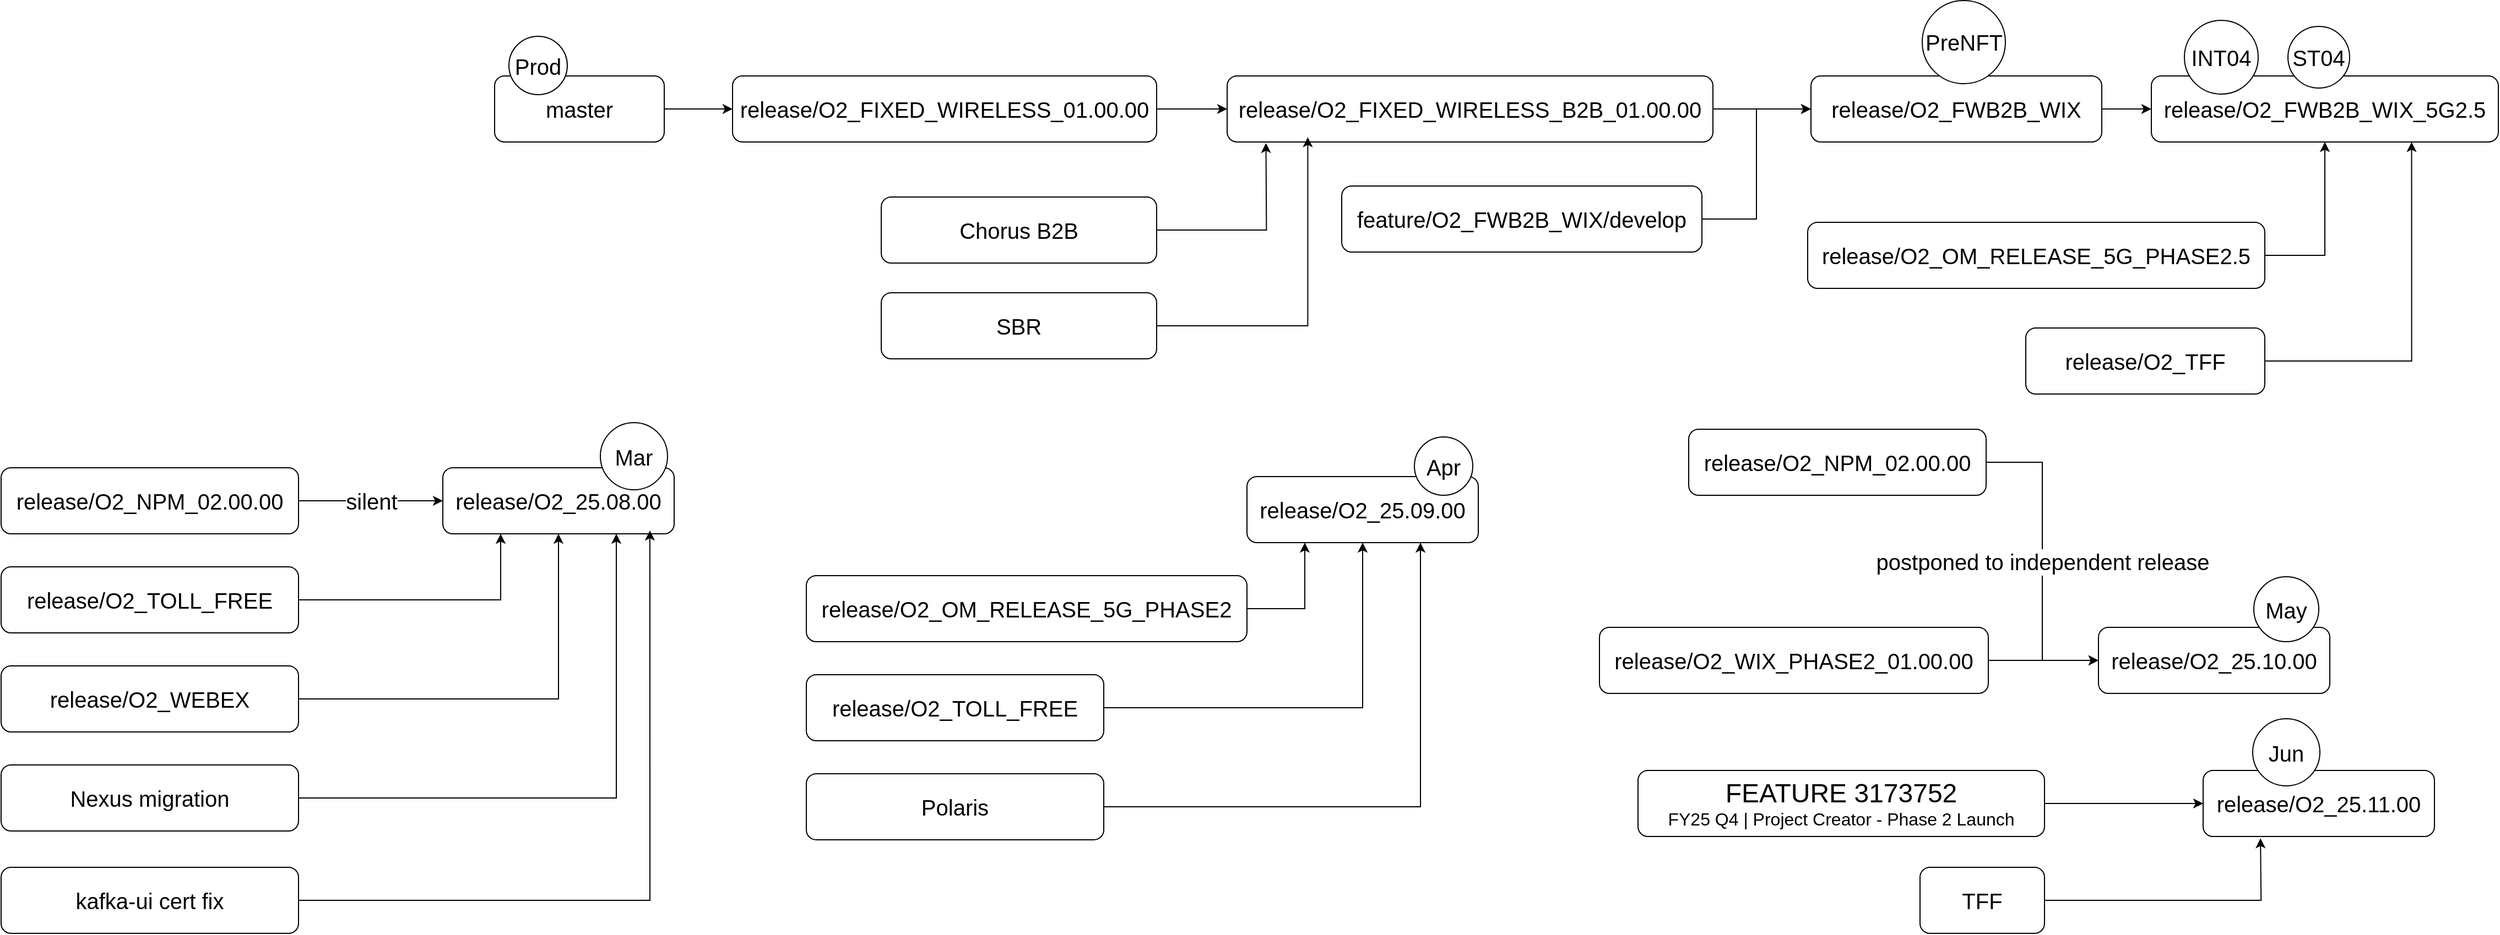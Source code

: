 <mxfile version="26.2.14" pages="2">
  <diagram name="branching" id="lr-hnGKPuzz-Lm_wOjiD">
    <mxGraphModel dx="3225" dy="819" grid="0" gridSize="10" guides="1" tooltips="1" connect="1" arrows="1" fold="1" page="1" pageScale="1" pageWidth="827" pageHeight="1169" math="0" shadow="0">
      <root>
        <mxCell id="0" />
        <mxCell id="1" parent="0" />
        <mxCell id="PhlH9CoVb2udz1mGkR6u-64" style="edgeStyle=orthogonalEdgeStyle;rounded=0;orthogonalLoop=1;jettySize=auto;html=1;exitX=1;exitY=0.5;exitDx=0;exitDy=0;entryX=0;entryY=0.5;entryDx=0;entryDy=0;" parent="1" source="PhlH9CoVb2udz1mGkR6u-1" target="PhlH9CoVb2udz1mGkR6u-3" edge="1">
          <mxGeometry relative="1" as="geometry" />
        </mxCell>
        <mxCell id="PhlH9CoVb2udz1mGkR6u-1" value="release/O2_FIXED_WIRELESS_B2B_01.00.00" style="rounded=1;whiteSpace=wrap;html=1;fontSize=20;" parent="1" vertex="1">
          <mxGeometry x="146" y="270" width="441" height="60" as="geometry" />
        </mxCell>
        <mxCell id="PhlH9CoVb2udz1mGkR6u-10" style="edgeStyle=orthogonalEdgeStyle;rounded=0;orthogonalLoop=1;jettySize=auto;html=1;fontSize=20;exitX=1;exitY=0.5;exitDx=0;exitDy=0;entryX=0;entryY=0.5;entryDx=0;entryDy=0;" parent="1" source="PhlH9CoVb2udz1mGkR6u-2" target="PhlH9CoVb2udz1mGkR6u-1" edge="1">
          <mxGeometry relative="1" as="geometry">
            <mxPoint x="-77" y="337" as="sourcePoint" />
            <mxPoint x="-35" y="337" as="targetPoint" />
          </mxGeometry>
        </mxCell>
        <mxCell id="PhlH9CoVb2udz1mGkR6u-2" value="release/O2_FIXED_WIRELESS_01.00.00" style="rounded=1;whiteSpace=wrap;html=1;fontSize=20;" parent="1" vertex="1">
          <mxGeometry x="-303" y="270" width="385" height="60" as="geometry" />
        </mxCell>
        <mxCell id="PhlH9CoVb2udz1mGkR6u-12" style="edgeStyle=orthogonalEdgeStyle;rounded=0;orthogonalLoop=1;jettySize=auto;html=1;exitX=1;exitY=0.5;exitDx=0;exitDy=0;entryX=0;entryY=0.5;entryDx=0;entryDy=0;fontSize=20;" parent="1" source="PhlH9CoVb2udz1mGkR6u-3" target="PhlH9CoVb2udz1mGkR6u-5" edge="1">
          <mxGeometry relative="1" as="geometry" />
        </mxCell>
        <mxCell id="PhlH9CoVb2udz1mGkR6u-3" value="release/O2_FWB2B_WIX" style="rounded=1;whiteSpace=wrap;html=1;fontSize=20;" parent="1" vertex="1">
          <mxGeometry x="676" y="270" width="264" height="60" as="geometry" />
        </mxCell>
        <mxCell id="PhlH9CoVb2udz1mGkR6u-5" value="release/O2_FWB2B_WIX_5G2.5" style="rounded=1;whiteSpace=wrap;html=1;fontSize=20;" parent="1" vertex="1">
          <mxGeometry x="985" y="270" width="315" height="60" as="geometry" />
        </mxCell>
        <mxCell id="PhlH9CoVb2udz1mGkR6u-17" style="edgeStyle=orthogonalEdgeStyle;rounded=0;orthogonalLoop=1;jettySize=auto;html=1;exitX=1;exitY=0.5;exitDx=0;exitDy=0;fontSize=20;" parent="1" source="PhlH9CoVb2udz1mGkR6u-15" target="PhlH9CoVb2udz1mGkR6u-2" edge="1">
          <mxGeometry relative="1" as="geometry" />
        </mxCell>
        <mxCell id="PhlH9CoVb2udz1mGkR6u-15" value="master" style="rounded=1;whiteSpace=wrap;html=1;fontSize=20;" parent="1" vertex="1">
          <mxGeometry x="-519" y="270" width="154" height="60" as="geometry" />
        </mxCell>
        <mxCell id="PhlH9CoVb2udz1mGkR6u-22" style="edgeStyle=orthogonalEdgeStyle;rounded=0;orthogonalLoop=1;jettySize=auto;html=1;exitX=1;exitY=0.5;exitDx=0;exitDy=0;fontSize=20;" parent="1" source="PhlH9CoVb2udz1mGkR6u-20" target="PhlH9CoVb2udz1mGkR6u-21" edge="1">
          <mxGeometry relative="1" as="geometry" />
        </mxCell>
        <mxCell id="PhlH9CoVb2udz1mGkR6u-20" value="release/O2_WIX_PHASE2_01.00.00" style="rounded=1;whiteSpace=wrap;html=1;fontSize=20;" parent="1" vertex="1">
          <mxGeometry x="484" y="771" width="353" height="60" as="geometry" />
        </mxCell>
        <mxCell id="PhlH9CoVb2udz1mGkR6u-21" value="release/O2_25.10.00" style="rounded=1;whiteSpace=wrap;html=1;fontSize=20;" parent="1" vertex="1">
          <mxGeometry x="937" y="771" width="210" height="60" as="geometry" />
        </mxCell>
        <mxCell id="PhlH9CoVb2udz1mGkR6u-24" style="edgeStyle=orthogonalEdgeStyle;rounded=0;orthogonalLoop=1;jettySize=auto;html=1;exitX=1;exitY=0.5;exitDx=0;exitDy=0;entryX=0;entryY=0.5;entryDx=0;entryDy=0;fontSize=20;" parent="1" source="PhlH9CoVb2udz1mGkR6u-23" target="PhlH9CoVb2udz1mGkR6u-3" edge="1">
          <mxGeometry relative="1" as="geometry" />
        </mxCell>
        <mxCell id="PhlH9CoVb2udz1mGkR6u-23" value="feature/O2_FWB2B_WIX/develop" style="rounded=1;whiteSpace=wrap;html=1;fontSize=20;" parent="1" vertex="1">
          <mxGeometry x="250" y="370" width="327" height="60" as="geometry" />
        </mxCell>
        <mxCell id="PhlH9CoVb2udz1mGkR6u-25" value="release/O2_25.08.00" style="rounded=1;whiteSpace=wrap;html=1;fontSize=20;labelBackgroundColor=default;" parent="1" vertex="1">
          <mxGeometry x="-566" y="626" width="210" height="60" as="geometry" />
        </mxCell>
        <mxCell id="PhlH9CoVb2udz1mGkR6u-30" value="silent" style="edgeStyle=orthogonalEdgeStyle;rounded=0;orthogonalLoop=1;jettySize=auto;html=1;exitX=1;exitY=0.5;exitDx=0;exitDy=0;entryX=0;entryY=0.5;entryDx=0;entryDy=0;fontSize=20;" parent="1" source="PhlH9CoVb2udz1mGkR6u-26" target="PhlH9CoVb2udz1mGkR6u-25" edge="1">
          <mxGeometry relative="1" as="geometry" />
        </mxCell>
        <mxCell id="PhlH9CoVb2udz1mGkR6u-26" value="release/O2_NPM_02.00.00" style="rounded=1;whiteSpace=wrap;html=1;fontSize=20;" parent="1" vertex="1">
          <mxGeometry x="-967" y="626" width="270" height="60" as="geometry" />
        </mxCell>
        <mxCell id="PhlH9CoVb2udz1mGkR6u-31" style="edgeStyle=orthogonalEdgeStyle;rounded=0;orthogonalLoop=1;jettySize=auto;html=1;exitX=1;exitY=0.5;exitDx=0;exitDy=0;entryX=0.25;entryY=1;entryDx=0;entryDy=0;fontSize=20;" parent="1" source="PhlH9CoVb2udz1mGkR6u-27" target="PhlH9CoVb2udz1mGkR6u-25" edge="1">
          <mxGeometry relative="1" as="geometry" />
        </mxCell>
        <mxCell id="PhlH9CoVb2udz1mGkR6u-27" value="release/O2_TOLL_FREE" style="rounded=1;whiteSpace=wrap;html=1;fontSize=20;" parent="1" vertex="1">
          <mxGeometry x="-967" y="716" width="270" height="60" as="geometry" />
        </mxCell>
        <mxCell id="PhlH9CoVb2udz1mGkR6u-32" style="edgeStyle=orthogonalEdgeStyle;rounded=0;orthogonalLoop=1;jettySize=auto;html=1;exitX=1;exitY=0.5;exitDx=0;exitDy=0;entryX=0.5;entryY=1;entryDx=0;entryDy=0;fontSize=20;" parent="1" source="PhlH9CoVb2udz1mGkR6u-28" target="PhlH9CoVb2udz1mGkR6u-25" edge="1">
          <mxGeometry relative="1" as="geometry" />
        </mxCell>
        <mxCell id="PhlH9CoVb2udz1mGkR6u-28" value="release/O2_WEBEX" style="rounded=1;whiteSpace=wrap;html=1;fontSize=20;" parent="1" vertex="1">
          <mxGeometry x="-967" y="806" width="270" height="60" as="geometry" />
        </mxCell>
        <mxCell id="PhlH9CoVb2udz1mGkR6u-33" style="edgeStyle=orthogonalEdgeStyle;rounded=0;orthogonalLoop=1;jettySize=auto;html=1;exitX=1;exitY=0.5;exitDx=0;exitDy=0;entryX=0.75;entryY=1;entryDx=0;entryDy=0;fontSize=20;" parent="1" source="PhlH9CoVb2udz1mGkR6u-29" target="PhlH9CoVb2udz1mGkR6u-25" edge="1">
          <mxGeometry relative="1" as="geometry" />
        </mxCell>
        <mxCell id="PhlH9CoVb2udz1mGkR6u-34" value="release/O2_25.09.00" style="rounded=1;whiteSpace=wrap;html=1;fontSize=20;" parent="1" vertex="1">
          <mxGeometry x="164" y="634" width="210" height="60" as="geometry" />
        </mxCell>
        <mxCell id="PhlH9CoVb2udz1mGkR6u-29" value="Nexus migration" style="rounded=1;whiteSpace=wrap;html=1;fontSize=20;" parent="1" vertex="1">
          <mxGeometry x="-967" y="896" width="270" height="60" as="geometry" />
        </mxCell>
        <mxCell id="PhlH9CoVb2udz1mGkR6u-35" value="postponed to independent release" style="edgeStyle=orthogonalEdgeStyle;rounded=0;orthogonalLoop=1;jettySize=auto;html=1;exitX=1;exitY=0.5;exitDx=0;exitDy=0;entryX=0;entryY=0.5;entryDx=0;entryDy=0;fontSize=20;" parent="1" source="PhlH9CoVb2udz1mGkR6u-36" target="PhlH9CoVb2udz1mGkR6u-21" edge="1">
          <mxGeometry relative="1" as="geometry">
            <mxPoint x="655" y="677" as="targetPoint" />
          </mxGeometry>
        </mxCell>
        <mxCell id="PhlH9CoVb2udz1mGkR6u-36" value="release/O2_NPM_02.00.00" style="rounded=1;whiteSpace=wrap;html=1;fontSize=20;" parent="1" vertex="1">
          <mxGeometry x="565" y="591" width="270" height="60" as="geometry" />
        </mxCell>
        <mxCell id="PhlH9CoVb2udz1mGkR6u-37" style="edgeStyle=orthogonalEdgeStyle;rounded=0;orthogonalLoop=1;jettySize=auto;html=1;exitX=1;exitY=0.5;exitDx=0;exitDy=0;entryX=0.25;entryY=1;entryDx=0;entryDy=0;fontSize=20;" parent="1" source="PhlH9CoVb2udz1mGkR6u-38" target="PhlH9CoVb2udz1mGkR6u-34" edge="1">
          <mxGeometry relative="1" as="geometry" />
        </mxCell>
        <mxCell id="PhlH9CoVb2udz1mGkR6u-38" value="release/O2_OM_RELEASE_5G_PHASE2" style="rounded=1;whiteSpace=wrap;html=1;fontSize=20;" parent="1" vertex="1">
          <mxGeometry x="-236" y="724" width="400" height="60" as="geometry" />
        </mxCell>
        <mxCell id="PhlH9CoVb2udz1mGkR6u-39" style="edgeStyle=orthogonalEdgeStyle;rounded=0;orthogonalLoop=1;jettySize=auto;html=1;exitX=1;exitY=0.5;exitDx=0;exitDy=0;entryX=0.5;entryY=1;entryDx=0;entryDy=0;fontSize=20;" parent="1" source="PhlH9CoVb2udz1mGkR6u-40" target="PhlH9CoVb2udz1mGkR6u-34" edge="1">
          <mxGeometry relative="1" as="geometry" />
        </mxCell>
        <mxCell id="PhlH9CoVb2udz1mGkR6u-40" value="release/O2_TOLL_FREE" style="rounded=1;whiteSpace=wrap;html=1;fontSize=20;" parent="1" vertex="1">
          <mxGeometry x="-236" y="814" width="270" height="60" as="geometry" />
        </mxCell>
        <mxCell id="PhlH9CoVb2udz1mGkR6u-41" style="edgeStyle=orthogonalEdgeStyle;rounded=0;orthogonalLoop=1;jettySize=auto;html=1;exitX=1;exitY=0.5;exitDx=0;exitDy=0;entryX=0.75;entryY=1;entryDx=0;entryDy=0;fontSize=20;" parent="1" source="PhlH9CoVb2udz1mGkR6u-42" target="PhlH9CoVb2udz1mGkR6u-34" edge="1">
          <mxGeometry relative="1" as="geometry" />
        </mxCell>
        <mxCell id="PhlH9CoVb2udz1mGkR6u-42" value="Polaris" style="rounded=1;whiteSpace=wrap;html=1;fontSize=20;" parent="1" vertex="1">
          <mxGeometry x="-236" y="904" width="270" height="60" as="geometry" />
        </mxCell>
        <mxCell id="PhlH9CoVb2udz1mGkR6u-44" style="edgeStyle=orthogonalEdgeStyle;rounded=0;orthogonalLoop=1;jettySize=auto;html=1;exitX=1;exitY=0.5;exitDx=0;exitDy=0;entryX=0.5;entryY=1;entryDx=0;entryDy=0;fontSize=20;" parent="1" source="PhlH9CoVb2udz1mGkR6u-43" target="PhlH9CoVb2udz1mGkR6u-5" edge="1">
          <mxGeometry relative="1" as="geometry" />
        </mxCell>
        <mxCell id="PhlH9CoVb2udz1mGkR6u-43" value="release/O2_OM_RELEASE_5G_PHASE2.5" style="rounded=1;whiteSpace=wrap;html=1;fontSize=20;" parent="1" vertex="1">
          <mxGeometry x="673" y="403" width="415" height="60" as="geometry" />
        </mxCell>
        <mxCell id="PhlH9CoVb2udz1mGkR6u-63" style="edgeStyle=orthogonalEdgeStyle;rounded=0;orthogonalLoop=1;jettySize=auto;html=1;exitX=1;exitY=0.5;exitDx=0;exitDy=0;" parent="1" source="PhlH9CoVb2udz1mGkR6u-45" edge="1">
          <mxGeometry relative="1" as="geometry">
            <mxPoint x="181.211" y="330.947" as="targetPoint" />
          </mxGeometry>
        </mxCell>
        <mxCell id="PhlH9CoVb2udz1mGkR6u-45" value="Chorus B2B" style="rounded=1;whiteSpace=wrap;html=1;fontSize=20;" parent="1" vertex="1">
          <mxGeometry x="-168" y="380" width="250" height="60" as="geometry" />
        </mxCell>
        <mxCell id="PhlH9CoVb2udz1mGkR6u-51" style="edgeStyle=orthogonalEdgeStyle;rounded=0;orthogonalLoop=1;jettySize=auto;html=1;exitX=1;exitY=0.5;exitDx=0;exitDy=0;entryX=0.166;entryY=0.928;entryDx=0;entryDy=0;entryPerimeter=0;fontSize=20;" parent="1" source="PhlH9CoVb2udz1mGkR6u-50" target="PhlH9CoVb2udz1mGkR6u-1" edge="1">
          <mxGeometry relative="1" as="geometry">
            <mxPoint x="15.274" y="365.98" as="targetPoint" />
          </mxGeometry>
        </mxCell>
        <mxCell id="PhlH9CoVb2udz1mGkR6u-50" value="SBR" style="rounded=1;whiteSpace=wrap;html=1;fontSize=20;" parent="1" vertex="1">
          <mxGeometry x="-168" y="467" width="250" height="60" as="geometry" />
        </mxCell>
        <mxCell id="PhlH9CoVb2udz1mGkR6u-52" value="Mar" style="ellipse;whiteSpace=wrap;html=1;aspect=fixed;fontSize=20;" parent="1" vertex="1">
          <mxGeometry x="-423" y="585" width="61" height="61" as="geometry" />
        </mxCell>
        <mxCell id="PhlH9CoVb2udz1mGkR6u-53" value="Apr" style="ellipse;whiteSpace=wrap;html=1;aspect=fixed;fontSize=20;" parent="1" vertex="1">
          <mxGeometry x="316" y="598" width="53" height="53" as="geometry" />
        </mxCell>
        <mxCell id="PhlH9CoVb2udz1mGkR6u-54" value="May" style="ellipse;whiteSpace=wrap;html=1;aspect=fixed;fontSize=20;" parent="1" vertex="1">
          <mxGeometry x="1078" y="725" width="59" height="59" as="geometry" />
        </mxCell>
        <mxCell id="PhlH9CoVb2udz1mGkR6u-55" value="release/O2_25.11.00" style="rounded=1;whiteSpace=wrap;html=1;fontSize=20;" parent="1" vertex="1">
          <mxGeometry x="1032" y="901" width="210" height="60" as="geometry" />
        </mxCell>
        <mxCell id="PhlH9CoVb2udz1mGkR6u-56" value="Jun" style="ellipse;whiteSpace=wrap;html=1;aspect=fixed;fontSize=20;" parent="1" vertex="1">
          <mxGeometry x="1077" y="854" width="61" height="61" as="geometry" />
        </mxCell>
        <mxCell id="PhlH9CoVb2udz1mGkR6u-57" value="PreNFT" style="ellipse;whiteSpace=wrap;html=1;aspect=fixed;fontSize=20;" parent="1" vertex="1">
          <mxGeometry x="777" y="201.5" width="75.5" height="75.5" as="geometry" />
        </mxCell>
        <mxCell id="PhlH9CoVb2udz1mGkR6u-58" value="INT04" style="ellipse;whiteSpace=wrap;html=1;aspect=fixed;fontSize=20;" parent="1" vertex="1">
          <mxGeometry x="1015" y="219.5" width="67" height="67" as="geometry" />
        </mxCell>
        <mxCell id="PhlH9CoVb2udz1mGkR6u-59" value="Prod" style="ellipse;whiteSpace=wrap;html=1;aspect=fixed;fontSize=20;" parent="1" vertex="1">
          <mxGeometry x="-506" y="234" width="53" height="53" as="geometry" />
        </mxCell>
        <mxCell id="PhlH9CoVb2udz1mGkR6u-60" value="ST04" style="ellipse;whiteSpace=wrap;html=1;aspect=fixed;fontSize=20;" parent="1" vertex="1">
          <mxGeometry x="1109" y="225" width="56" height="56" as="geometry" />
        </mxCell>
        <mxCell id="PhlH9CoVb2udz1mGkR6u-61" value="kafka-ui cert fix" style="rounded=1;whiteSpace=wrap;html=1;fontSize=20;" parent="1" vertex="1">
          <mxGeometry x="-967" y="989" width="270" height="60" as="geometry" />
        </mxCell>
        <mxCell id="PhlH9CoVb2udz1mGkR6u-62" style="edgeStyle=orthogonalEdgeStyle;rounded=0;orthogonalLoop=1;jettySize=auto;html=1;exitX=1;exitY=0.5;exitDx=0;exitDy=0;entryX=0.895;entryY=0.95;entryDx=0;entryDy=0;entryPerimeter=0;fontSize=20;" parent="1" source="PhlH9CoVb2udz1mGkR6u-61" target="PhlH9CoVb2udz1mGkR6u-25" edge="1">
          <mxGeometry relative="1" as="geometry" />
        </mxCell>
        <mxCell id="phc8ArdFrZL1-UtjKnC6-8" style="edgeStyle=orthogonalEdgeStyle;rounded=0;orthogonalLoop=1;jettySize=auto;html=1;exitX=1;exitY=0.5;exitDx=0;exitDy=0;" parent="1" source="phc8ArdFrZL1-UtjKnC6-6" edge="1">
          <mxGeometry relative="1" as="geometry">
            <mxPoint x="1084.059" y="962.647" as="targetPoint" />
          </mxGeometry>
        </mxCell>
        <mxCell id="phc8ArdFrZL1-UtjKnC6-6" value="TFF" style="rounded=1;whiteSpace=wrap;html=1;fontSize=20;" parent="1" vertex="1">
          <mxGeometry x="775" y="989" width="113" height="60" as="geometry" />
        </mxCell>
        <mxCell id="kNnvcmFSRjBQkrbLPZgP-3" style="edgeStyle=orthogonalEdgeStyle;rounded=0;orthogonalLoop=1;jettySize=auto;html=1;exitX=1;exitY=0.5;exitDx=0;exitDy=0;entryX=0;entryY=0.5;entryDx=0;entryDy=0;" edge="1" parent="1" source="kNnvcmFSRjBQkrbLPZgP-2" target="PhlH9CoVb2udz1mGkR6u-55">
          <mxGeometry relative="1" as="geometry" />
        </mxCell>
        <mxCell id="kNnvcmFSRjBQkrbLPZgP-2" value="&lt;div&gt;&lt;font style=&quot;font-size: 24px;&quot;&gt;FEATURE 3173752&lt;/font&gt;&lt;/div&gt;&lt;div&gt;&lt;font size=&quot;3&quot;&gt;FY25 Q4 | Project Creator - Phase 2 Launch&lt;/font&gt;&lt;/div&gt;" style="rounded=1;whiteSpace=wrap;html=1;" vertex="1" parent="1">
          <mxGeometry x="519" y="901" width="369" height="60" as="geometry" />
        </mxCell>
        <mxCell id="va-Gy0Hd4-Z-MnB-jAPA-2" style="edgeStyle=orthogonalEdgeStyle;rounded=0;orthogonalLoop=1;jettySize=auto;html=1;exitX=1;exitY=0.5;exitDx=0;exitDy=0;entryX=0.75;entryY=1;entryDx=0;entryDy=0;" edge="1" parent="1" source="va-Gy0Hd4-Z-MnB-jAPA-1" target="PhlH9CoVb2udz1mGkR6u-5">
          <mxGeometry relative="1" as="geometry" />
        </mxCell>
        <mxCell id="va-Gy0Hd4-Z-MnB-jAPA-1" value="&lt;font style=&quot;font-size: 20px;&quot;&gt;release/O2_TFF&lt;/font&gt;" style="rounded=1;whiteSpace=wrap;html=1;" vertex="1" parent="1">
          <mxGeometry x="871" y="499" width="217" height="60" as="geometry" />
        </mxCell>
      </root>
    </mxGraphModel>
  </diagram>
  <diagram id="q8KQsrVRR6K_fsi1AFCc" name="Page-2">
    <mxGraphModel grid="1" page="1" gridSize="10" guides="1" tooltips="1" connect="1" arrows="1" fold="1" pageScale="1" pageWidth="827" pageHeight="1169" math="0" shadow="0">
      <root>
        <mxCell id="0" />
        <mxCell id="1" parent="0" />
        <mxCell id="b2gUOs76T7WgLeAgZUsB-14" value="" style="edgeStyle=entityRelationEdgeStyle;rounded=0;orthogonalLoop=1;jettySize=auto;html=1;startArrow=none;endArrow=none;segment=10;curved=1;sourcePerimeterSpacing=0;targetPerimeterSpacing=0;" edge="1" parent="1" source="b2gUOs76T7WgLeAgZUsB-11" target="b2gUOs76T7WgLeAgZUsB-13">
          <mxGeometry relative="1" as="geometry" />
        </mxCell>
        <mxCell id="b2gUOs76T7WgLeAgZUsB-20" value="" style="edgeStyle=entityRelationEdgeStyle;rounded=0;orthogonalLoop=1;jettySize=auto;html=1;startArrow=none;endArrow=none;segment=10;curved=1;sourcePerimeterSpacing=0;targetPerimeterSpacing=0;" edge="1" parent="1" source="b2gUOs76T7WgLeAgZUsB-11" target="b2gUOs76T7WgLeAgZUsB-19">
          <mxGeometry relative="1" as="geometry" />
        </mxCell>
        <mxCell id="b2gUOs76T7WgLeAgZUsB-11" value="Environments details (Prod and non-prod)" style="whiteSpace=wrap;html=1;rounded=1;arcSize=50;align=center;verticalAlign=middle;strokeWidth=1;autosize=1;spacing=4;treeFolding=1;treeMoving=1;newEdgeStyle={&quot;edgeStyle&quot;:&quot;entityRelationEdgeStyle&quot;,&quot;startArrow&quot;:&quot;none&quot;,&quot;endArrow&quot;:&quot;none&quot;,&quot;segment&quot;:10,&quot;curved&quot;:1,&quot;sourcePerimeterSpacing&quot;:0,&quot;targetPerimeterSpacing&quot;:0};" vertex="1" parent="1">
          <mxGeometry x="5" y="430" width="195" height="30" as="geometry" />
        </mxCell>
        <mxCell id="b2gUOs76T7WgLeAgZUsB-16" value="" style="edgeStyle=entityRelationEdgeStyle;rounded=0;orthogonalLoop=1;jettySize=auto;html=1;startArrow=none;endArrow=none;segment=10;curved=1;sourcePerimeterSpacing=0;targetPerimeterSpacing=0;" edge="1" parent="1" source="b2gUOs76T7WgLeAgZUsB-13" target="b2gUOs76T7WgLeAgZUsB-15">
          <mxGeometry relative="1" as="geometry" />
        </mxCell>
        <mxCell id="b2gUOs76T7WgLeAgZUsB-18" value="" style="edgeStyle=entityRelationEdgeStyle;rounded=0;orthogonalLoop=1;jettySize=auto;html=1;startArrow=none;endArrow=none;segment=10;curved=1;sourcePerimeterSpacing=0;targetPerimeterSpacing=0;" edge="1" parent="1" source="b2gUOs76T7WgLeAgZUsB-13" target="b2gUOs76T7WgLeAgZUsB-17">
          <mxGeometry relative="1" as="geometry" />
        </mxCell>
        <mxCell id="b2gUOs76T7WgLeAgZUsB-37" value="" style="edgeStyle=entityRelationEdgeStyle;rounded=0;orthogonalLoop=1;jettySize=auto;html=1;startArrow=none;endArrow=none;segment=10;curved=1;sourcePerimeterSpacing=0;targetPerimeterSpacing=0;" edge="1" parent="1" source="b2gUOs76T7WgLeAgZUsB-13" target="b2gUOs76T7WgLeAgZUsB-36">
          <mxGeometry relative="1" as="geometry" />
        </mxCell>
        <mxCell id="b2gUOs76T7WgLeAgZUsB-47" value="" style="edgeStyle=entityRelationEdgeStyle;rounded=0;orthogonalLoop=1;jettySize=auto;html=1;startArrow=none;endArrow=none;segment=10;curved=1;sourcePerimeterSpacing=0;targetPerimeterSpacing=0;" edge="1" parent="1" source="b2gUOs76T7WgLeAgZUsB-13" target="b2gUOs76T7WgLeAgZUsB-15">
          <mxGeometry relative="1" as="geometry" />
        </mxCell>
        <mxCell id="b2gUOs76T7WgLeAgZUsB-48" value="" style="edgeStyle=entityRelationEdgeStyle;rounded=0;orthogonalLoop=1;jettySize=auto;html=1;startArrow=none;endArrow=none;segment=10;curved=1;sourcePerimeterSpacing=0;targetPerimeterSpacing=0;" edge="1" parent="1" source="b2gUOs76T7WgLeAgZUsB-13" target="b2gUOs76T7WgLeAgZUsB-15">
          <mxGeometry relative="1" as="geometry" />
        </mxCell>
        <mxCell id="b2gUOs76T7WgLeAgZUsB-13" value="Environment backfill and DB refresh" style="whiteSpace=wrap;html=1;rounded=1;arcSize=50;align=center;verticalAlign=middle;strokeWidth=1;autosize=1;spacing=4;treeFolding=1;treeMoving=1;newEdgeStyle={&quot;edgeStyle&quot;:&quot;entityRelationEdgeStyle&quot;,&quot;startArrow&quot;:&quot;none&quot;,&quot;endArrow&quot;:&quot;none&quot;,&quot;segment&quot;:10,&quot;curved&quot;:1,&quot;sourcePerimeterSpacing&quot;:0,&quot;targetPerimeterSpacing&quot;:0};" vertex="1" parent="1">
          <mxGeometry x="30" y="555" width="180" height="30" as="geometry" />
        </mxCell>
        <mxCell id="b2gUOs76T7WgLeAgZUsB-50" value="" style="edgeStyle=entityRelationEdgeStyle;rounded=0;orthogonalLoop=1;jettySize=auto;html=1;startArrow=none;endArrow=none;segment=10;curved=1;sourcePerimeterSpacing=0;targetPerimeterSpacing=0;" edge="1" parent="1" source="b2gUOs76T7WgLeAgZUsB-15" target="b2gUOs76T7WgLeAgZUsB-49">
          <mxGeometry relative="1" as="geometry" />
        </mxCell>
        <mxCell id="b2gUOs76T7WgLeAgZUsB-57" value="" style="edgeStyle=entityRelationEdgeStyle;rounded=0;orthogonalLoop=1;jettySize=auto;html=1;startArrow=none;endArrow=none;segment=10;curved=1;sourcePerimeterSpacing=0;targetPerimeterSpacing=0;" edge="1" parent="1" source="b2gUOs76T7WgLeAgZUsB-15" target="b2gUOs76T7WgLeAgZUsB-56">
          <mxGeometry relative="1" as="geometry" />
        </mxCell>
        <mxCell id="b2gUOs76T7WgLeAgZUsB-15" value="Environment backfill" style="whiteSpace=wrap;html=1;rounded=1;arcSize=50;align=center;verticalAlign=middle;strokeWidth=1;autosize=1;spacing=4;treeFolding=1;treeMoving=1;newEdgeStyle={&quot;edgeStyle&quot;:&quot;entityRelationEdgeStyle&quot;,&quot;startArrow&quot;:&quot;none&quot;,&quot;endArrow&quot;:&quot;none&quot;,&quot;segment&quot;:10,&quot;curved&quot;:1,&quot;sourcePerimeterSpacing&quot;:0,&quot;targetPerimeterSpacing&quot;:0};" vertex="1" parent="1">
          <mxGeometry x="27.5" y="1020" width="150" height="30" as="geometry" />
        </mxCell>
        <mxCell id="b2gUOs76T7WgLeAgZUsB-17" value="CI/CD Practices" style="whiteSpace=wrap;html=1;rounded=1;arcSize=50;align=center;verticalAlign=middle;strokeWidth=1;autosize=1;spacing=4;treeFolding=1;treeMoving=1;newEdgeStyle={&quot;edgeStyle&quot;:&quot;entityRelationEdgeStyle&quot;,&quot;startArrow&quot;:&quot;none&quot;,&quot;endArrow&quot;:&quot;none&quot;,&quot;segment&quot;:10,&quot;curved&quot;:1,&quot;sourcePerimeterSpacing&quot;:0,&quot;targetPerimeterSpacing&quot;:0};" vertex="1" parent="1">
          <mxGeometry x="320" y="555" width="130" height="30" as="geometry" />
        </mxCell>
        <mxCell id="b2gUOs76T7WgLeAgZUsB-22" value="" style="edgeStyle=entityRelationEdgeStyle;rounded=0;orthogonalLoop=1;jettySize=auto;html=1;startArrow=none;endArrow=none;segment=10;curved=1;sourcePerimeterSpacing=0;targetPerimeterSpacing=0;" edge="1" parent="1" source="b2gUOs76T7WgLeAgZUsB-19" target="b2gUOs76T7WgLeAgZUsB-21">
          <mxGeometry relative="1" as="geometry" />
        </mxCell>
        <mxCell id="b2gUOs76T7WgLeAgZUsB-65" value="" style="edgeStyle=entityRelationEdgeStyle;rounded=0;orthogonalLoop=1;jettySize=auto;html=1;startArrow=none;endArrow=none;segment=10;curved=1;sourcePerimeterSpacing=0;targetPerimeterSpacing=0;" edge="1" parent="1" source="b2gUOs76T7WgLeAgZUsB-19" target="b2gUOs76T7WgLeAgZUsB-64">
          <mxGeometry relative="1" as="geometry" />
        </mxCell>
        <mxCell id="b2gUOs76T7WgLeAgZUsB-68" value="" style="edgeStyle=entityRelationEdgeStyle;rounded=0;orthogonalLoop=1;jettySize=auto;html=1;startArrow=none;endArrow=none;segment=10;curved=1;sourcePerimeterSpacing=0;targetPerimeterSpacing=0;" edge="1" parent="1" source="b2gUOs76T7WgLeAgZUsB-19" target="b2gUOs76T7WgLeAgZUsB-21">
          <mxGeometry relative="1" as="geometry" />
        </mxCell>
        <mxCell id="b2gUOs76T7WgLeAgZUsB-69" value="" style="edgeStyle=entityRelationEdgeStyle;rounded=0;orthogonalLoop=1;jettySize=auto;html=1;startArrow=none;endArrow=none;segment=10;curved=1;sourcePerimeterSpacing=0;targetPerimeterSpacing=0;" edge="1" parent="1" source="b2gUOs76T7WgLeAgZUsB-19" target="b2gUOs76T7WgLeAgZUsB-21">
          <mxGeometry relative="1" as="geometry" />
        </mxCell>
        <mxCell id="b2gUOs76T7WgLeAgZUsB-70" value="" style="edgeStyle=entityRelationEdgeStyle;rounded=0;orthogonalLoop=1;jettySize=auto;html=1;startArrow=none;endArrow=none;segment=10;curved=1;sourcePerimeterSpacing=0;targetPerimeterSpacing=0;" edge="1" parent="1" source="b2gUOs76T7WgLeAgZUsB-19" target="b2gUOs76T7WgLeAgZUsB-21">
          <mxGeometry relative="1" as="geometry" />
        </mxCell>
        <mxCell id="b2gUOs76T7WgLeAgZUsB-72" value="" style="edgeStyle=entityRelationEdgeStyle;rounded=0;orthogonalLoop=1;jettySize=auto;html=1;startArrow=none;endArrow=none;segment=10;curved=1;sourcePerimeterSpacing=0;targetPerimeterSpacing=0;" edge="1" parent="1" source="b2gUOs76T7WgLeAgZUsB-19" target="b2gUOs76T7WgLeAgZUsB-71">
          <mxGeometry relative="1" as="geometry" />
        </mxCell>
        <mxCell id="b2gUOs76T7WgLeAgZUsB-19" value="Applications" style="whiteSpace=wrap;html=1;rounded=1;arcSize=50;align=center;verticalAlign=middle;strokeWidth=1;autosize=1;spacing=4;treeFolding=1;treeMoving=1;newEdgeStyle={&quot;edgeStyle&quot;:&quot;entityRelationEdgeStyle&quot;,&quot;startArrow&quot;:&quot;none&quot;,&quot;endArrow&quot;:&quot;none&quot;,&quot;segment&quot;:10,&quot;curved&quot;:1,&quot;sourcePerimeterSpacing&quot;:0,&quot;targetPerimeterSpacing&quot;:0};" vertex="1" parent="1">
          <mxGeometry x="-173.5" y="317.5" width="110" height="30" as="geometry" />
        </mxCell>
        <mxCell id="b2gUOs76T7WgLeAgZUsB-32" value="" style="edgeStyle=entityRelationEdgeStyle;rounded=0;orthogonalLoop=1;jettySize=auto;html=1;startArrow=none;endArrow=none;segment=10;curved=1;sourcePerimeterSpacing=0;targetPerimeterSpacing=0;" edge="1" parent="1" source="b2gUOs76T7WgLeAgZUsB-21" target="b2gUOs76T7WgLeAgZUsB-31">
          <mxGeometry relative="1" as="geometry" />
        </mxCell>
        <mxCell id="b2gUOs76T7WgLeAgZUsB-21" value="O2 CI/CD pipelines" style="whiteSpace=wrap;html=1;rounded=1;arcSize=50;align=center;verticalAlign=middle;strokeWidth=1;autosize=1;spacing=4;treeFolding=1;treeMoving=1;newEdgeStyle={&quot;edgeStyle&quot;:&quot;entityRelationEdgeStyle&quot;,&quot;startArrow&quot;:&quot;none&quot;,&quot;endArrow&quot;:&quot;none&quot;,&quot;segment&quot;:10,&quot;curved&quot;:1,&quot;sourcePerimeterSpacing&quot;:0,&quot;targetPerimeterSpacing&quot;:0};" vertex="1" parent="1">
          <mxGeometry x="-230" y="380" width="150" height="30" as="geometry" />
        </mxCell>
        <mxCell id="b2gUOs76T7WgLeAgZUsB-28" value="" style="edgeStyle=entityRelationEdgeStyle;rounded=0;orthogonalLoop=1;jettySize=auto;html=1;startArrow=none;endArrow=none;segment=10;curved=1;sourcePerimeterSpacing=0;targetPerimeterSpacing=0;" edge="1" parent="1" source="b2gUOs76T7WgLeAgZUsB-25" target="b2gUOs76T7WgLeAgZUsB-27">
          <mxGeometry relative="1" as="geometry" />
        </mxCell>
        <mxCell id="b2gUOs76T7WgLeAgZUsB-25" value="Log level house keeping" style="whiteSpace=wrap;html=1;rounded=1;arcSize=50;align=center;verticalAlign=middle;strokeWidth=1;autosize=1;spacing=4;treeFolding=1;treeMoving=1;newEdgeStyle={&quot;edgeStyle&quot;:&quot;entityRelationEdgeStyle&quot;,&quot;startArrow&quot;:&quot;none&quot;,&quot;endArrow&quot;:&quot;none&quot;,&quot;segment&quot;:10,&quot;curved&quot;:1,&quot;sourcePerimeterSpacing&quot;:0,&quot;targetPerimeterSpacing&quot;:0};" vertex="1" parent="1">
          <mxGeometry x="-475" y="407.5" width="170" height="30" as="geometry" />
        </mxCell>
        <mxCell id="b2gUOs76T7WgLeAgZUsB-27" value="Backfill" style="whiteSpace=wrap;html=1;rounded=1;arcSize=50;align=center;verticalAlign=middle;strokeWidth=1;autosize=1;spacing=4;treeFolding=1;treeMoving=1;newEdgeStyle={&quot;edgeStyle&quot;:&quot;entityRelationEdgeStyle&quot;,&quot;startArrow&quot;:&quot;none&quot;,&quot;endArrow&quot;:&quot;none&quot;,&quot;segment&quot;:10,&quot;curved&quot;:1,&quot;sourcePerimeterSpacing&quot;:0,&quot;targetPerimeterSpacing&quot;:0};" vertex="1" parent="1">
          <mxGeometry x="-393" y="457.5" width="80" height="30" as="geometry" />
        </mxCell>
        <mxCell id="b2gUOs76T7WgLeAgZUsB-33" value="" style="edgeStyle=entityRelationEdgeStyle;rounded=0;orthogonalLoop=1;jettySize=auto;html=1;startArrow=none;endArrow=none;segment=10;curved=1;sourcePerimeterSpacing=0;targetPerimeterSpacing=0;" edge="1" parent="1" source="b2gUOs76T7WgLeAgZUsB-31" target="b2gUOs76T7WgLeAgZUsB-25">
          <mxGeometry relative="1" as="geometry" />
        </mxCell>
        <mxCell id="b2gUOs76T7WgLeAgZUsB-35" value="" style="edgeStyle=entityRelationEdgeStyle;rounded=0;orthogonalLoop=1;jettySize=auto;html=1;startArrow=none;endArrow=none;segment=10;curved=1;sourcePerimeterSpacing=0;targetPerimeterSpacing=0;" edge="1" parent="1" source="b2gUOs76T7WgLeAgZUsB-31" target="b2gUOs76T7WgLeAgZUsB-34">
          <mxGeometry relative="1" as="geometry" />
        </mxCell>
        <mxCell id="b2gUOs76T7WgLeAgZUsB-31" value="Build &amp;amp; Deploy O2 apps" style="whiteSpace=wrap;html=1;rounded=1;arcSize=50;align=center;verticalAlign=middle;strokeWidth=1;autosize=1;spacing=4;treeFolding=1;treeMoving=1;newEdgeStyle={&quot;edgeStyle&quot;:&quot;entityRelationEdgeStyle&quot;,&quot;startArrow&quot;:&quot;none&quot;,&quot;endArrow&quot;:&quot;none&quot;,&quot;segment&quot;:10,&quot;curved&quot;:1,&quot;sourcePerimeterSpacing&quot;:0,&quot;targetPerimeterSpacing&quot;:0};" vertex="1" parent="1">
          <mxGeometry x="-490" y="347.5" width="170" height="30" as="geometry" />
        </mxCell>
        <mxCell id="b2gUOs76T7WgLeAgZUsB-34" value="&lt;span style=&quot;text-align: left;&quot;&gt;COMMON&lt;/span&gt;&lt;div style=&quot;text-align: left;&quot;&gt;OM&lt;/div&gt;&lt;div style=&quot;text-align: left;&quot;&gt;EO&lt;/div&gt;&lt;div style=&quot;text-align: left;&quot;&gt;PO&lt;/div&gt;&lt;div style=&quot;text-align: left;&quot;&gt;NPM&lt;/div&gt;&lt;div style=&quot;text-align: left;&quot;&gt;TC PE&lt;/div&gt;&lt;div style=&quot;text-align: left;&quot;&gt;TC UI&lt;/div&gt;" style="whiteSpace=wrap;html=1;rounded=1;arcSize=50;align=center;verticalAlign=middle;strokeWidth=1;autosize=1;spacing=4;treeFolding=1;treeMoving=1;newEdgeStyle={&quot;edgeStyle&quot;:&quot;entityRelationEdgeStyle&quot;,&quot;startArrow&quot;:&quot;none&quot;,&quot;endArrow&quot;:&quot;none&quot;,&quot;segment&quot;:10,&quot;curved&quot;:1,&quot;sourcePerimeterSpacing&quot;:0,&quot;targetPerimeterSpacing&quot;:0};" vertex="1" parent="1">
          <mxGeometry x="-640" y="302.5" width="100" height="120" as="geometry" />
        </mxCell>
        <mxCell id="b2gUOs76T7WgLeAgZUsB-39" value="" style="edgeStyle=entityRelationEdgeStyle;rounded=0;orthogonalLoop=1;jettySize=auto;html=1;startArrow=none;endArrow=none;segment=10;curved=1;sourcePerimeterSpacing=0;targetPerimeterSpacing=0;" edge="1" parent="1" source="b2gUOs76T7WgLeAgZUsB-36" target="b2gUOs76T7WgLeAgZUsB-38">
          <mxGeometry relative="1" as="geometry" />
        </mxCell>
        <mxCell id="b2gUOs76T7WgLeAgZUsB-36" value="&lt;blockquote style=&quot;margin: 0 0 0 40px; border: none; padding: 0px;&quot;&gt;&lt;div&gt;om_orch&lt;/div&gt;&lt;div&gt;&lt;span style=&quot;white-space: normal;&quot;&gt;&lt;span style=&quot;white-space:pre&quot;&gt;&#x9;&lt;/span&gt;• trn_customer_notification&lt;/span&gt;&lt;/div&gt;&lt;div&gt;&lt;span style=&quot;white-space: normal;&quot;&gt;&lt;span style=&quot;white-space:pre&quot;&gt;&#x9;&lt;/span&gt;• trn_customer_notification_params&lt;/span&gt;&lt;/div&gt;&lt;div&gt;&lt;span style=&quot;white-space: normal;&quot;&gt;&lt;span style=&quot;white-space:pre&quot;&gt;&#x9;&lt;/span&gt;• trn_crm_publisher&lt;/span&gt;&lt;/div&gt;&lt;div&gt;&lt;span style=&quot;white-space: normal;&quot;&gt;&lt;span style=&quot;white-space:pre&quot;&gt;&#x9;&lt;/span&gt;• trn_order_vas_act_reminder&lt;/span&gt;&lt;/div&gt;&lt;span style=&quot;white-space: pre;&quot;&gt;&#x9;&lt;/span&gt;• cfg_generic_vas&lt;div&gt;om_preorder&lt;/div&gt;&lt;div&gt;&lt;span style=&quot;white-space: normal;&quot;&gt;&lt;span style=&quot;white-space:pre&quot;&gt;&#x9;&lt;/span&gt;• appt_site_visit&lt;/span&gt;&lt;/div&gt;&lt;div&gt;&lt;span style=&quot;white-space: pre;&quot;&gt;&#x9;&lt;/span&gt;• appt_appointment&lt;/div&gt;&lt;div&gt;act_hi_*&lt;/div&gt;&lt;div&gt;act_ru_*&lt;/div&gt;&lt;/blockquote&gt;" style="whiteSpace=wrap;html=1;rounded=1;arcSize=50;align=left;verticalAlign=middle;strokeWidth=1;autosize=1;spacing=4;treeFolding=1;treeMoving=1;newEdgeStyle={&quot;edgeStyle&quot;:&quot;entityRelationEdgeStyle&quot;,&quot;startArrow&quot;:&quot;none&quot;,&quot;endArrow&quot;:&quot;none&quot;,&quot;segment&quot;:10,&quot;curved&quot;:1,&quot;sourcePerimeterSpacing&quot;:0,&quot;targetPerimeterSpacing&quot;:0};" vertex="1" parent="1">
          <mxGeometry x="-348.5" y="485" width="300" height="180" as="geometry" />
        </mxCell>
        <mxCell id="b2gUOs76T7WgLeAgZUsB-41" value="" style="edgeStyle=entityRelationEdgeStyle;rounded=0;orthogonalLoop=1;jettySize=auto;html=1;startArrow=none;endArrow=none;segment=10;curved=1;sourcePerimeterSpacing=0;targetPerimeterSpacing=0;" edge="1" parent="1" source="b2gUOs76T7WgLeAgZUsB-38" target="b2gUOs76T7WgLeAgZUsB-40">
          <mxGeometry relative="1" as="geometry" />
        </mxCell>
        <mxCell id="b2gUOs76T7WgLeAgZUsB-38" value="&lt;blockquote style=&quot;margin: 0 0 0 40px; border: none; padding: 0px;&quot;&gt;&lt;div&gt;&lt;span style=&quot;white-space: normal;&quot;&gt;DB refresh will remove the schemas, which are not in Production but in your NPE environment, from your NPE environment.&lt;/span&gt;&lt;/div&gt;&lt;/blockquote&gt;" style="whiteSpace=wrap;html=1;rounded=1;arcSize=50;align=left;verticalAlign=middle;strokeWidth=1;autosize=1;spacing=4;treeFolding=1;treeMoving=1;newEdgeStyle={&quot;edgeStyle&quot;:&quot;entityRelationEdgeStyle&quot;,&quot;startArrow&quot;:&quot;none&quot;,&quot;endArrow&quot;:&quot;none&quot;,&quot;segment&quot;:10,&quot;curved&quot;:1,&quot;sourcePerimeterSpacing&quot;:0,&quot;targetPerimeterSpacing&quot;:0};" vertex="1" parent="1">
          <mxGeometry x="-420" y="680" width="353" height="83" as="geometry" />
        </mxCell>
        <mxCell id="b2gUOs76T7WgLeAgZUsB-43" value="" style="edgeStyle=entityRelationEdgeStyle;rounded=0;orthogonalLoop=1;jettySize=auto;html=1;startArrow=none;endArrow=none;segment=10;curved=1;sourcePerimeterSpacing=0;targetPerimeterSpacing=0;" edge="1" parent="1" source="b2gUOs76T7WgLeAgZUsB-40" target="b2gUOs76T7WgLeAgZUsB-42">
          <mxGeometry relative="1" as="geometry" />
        </mxCell>
        <mxCell id="b2gUOs76T7WgLeAgZUsB-40" value="&lt;blockquote style=&quot;margin: 0 0 0 40px; border: none; padding: 0px;&quot;&gt;Data refresh should exclude the config table such as cfg_generic_vas&lt;br&gt;Prod table will have real Prod config, which we don&#39;t want to use in NPE env. that&#39;s why it&#39;s excluded. Instead we want to populate it with test configs.&lt;/blockquote&gt;" style="whiteSpace=wrap;html=1;rounded=1;arcSize=50;align=left;verticalAlign=middle;strokeWidth=1;autosize=1;spacing=4;treeFolding=1;treeMoving=1;newEdgeStyle={&quot;edgeStyle&quot;:&quot;entityRelationEdgeStyle&quot;,&quot;startArrow&quot;:&quot;none&quot;,&quot;endArrow&quot;:&quot;none&quot;,&quot;segment&quot;:10,&quot;curved&quot;:1,&quot;sourcePerimeterSpacing&quot;:0,&quot;targetPerimeterSpacing&quot;:0};" vertex="1" parent="1">
          <mxGeometry x="-418.5" y="780" width="350" height="102" as="geometry" />
        </mxCell>
        <mxCell id="b2gUOs76T7WgLeAgZUsB-42" value="&lt;blockquote style=&quot;margin: 0 0 0 40px; border: none; padding: 0px;&quot;&gt;https://sparknz.atlassian.net/wiki/spaces/EA1/pages/11087970940/Backfills+and+Data+Refreshes&lt;/blockquote&gt;" style="whiteSpace=wrap;html=1;rounded=1;arcSize=50;align=left;verticalAlign=middle;strokeWidth=1;autosize=1;spacing=4;treeFolding=1;treeMoving=1;newEdgeStyle={&quot;edgeStyle&quot;:&quot;entityRelationEdgeStyle&quot;,&quot;startArrow&quot;:&quot;none&quot;,&quot;endArrow&quot;:&quot;none&quot;,&quot;segment&quot;:10,&quot;curved&quot;:1,&quot;sourcePerimeterSpacing&quot;:0,&quot;targetPerimeterSpacing&quot;:0};" vertex="1" parent="1">
          <mxGeometry x="-410" y="920" width="340" height="30" as="geometry" />
        </mxCell>
        <mxCell id="b2gUOs76T7WgLeAgZUsB-49" value="&lt;div&gt;Source code repository and branching strategy&lt;/div&gt;" style="whiteSpace=wrap;html=1;rounded=1;arcSize=50;align=center;verticalAlign=middle;strokeWidth=1;autosize=1;spacing=4;treeFolding=1;treeMoving=1;newEdgeStyle={&quot;edgeStyle&quot;:&quot;entityRelationEdgeStyle&quot;,&quot;startArrow&quot;:&quot;none&quot;,&quot;endArrow&quot;:&quot;none&quot;,&quot;segment&quot;:10,&quot;curved&quot;:1,&quot;sourcePerimeterSpacing&quot;:0,&quot;targetPerimeterSpacing&quot;:0};" vertex="1" parent="1">
          <mxGeometry x="-10" y="1130" width="190" height="30" as="geometry" />
        </mxCell>
        <mxCell id="b2gUOs76T7WgLeAgZUsB-61" value="" style="edgeStyle=entityRelationEdgeStyle;rounded=0;orthogonalLoop=1;jettySize=auto;html=1;startArrow=none;endArrow=none;segment=10;curved=1;sourcePerimeterSpacing=0;targetPerimeterSpacing=0;" edge="1" parent="1" source="b2gUOs76T7WgLeAgZUsB-56" target="b2gUOs76T7WgLeAgZUsB-60">
          <mxGeometry relative="1" as="geometry" />
        </mxCell>
        <mxCell id="b2gUOs76T7WgLeAgZUsB-63" value="" style="edgeStyle=entityRelationEdgeStyle;rounded=0;orthogonalLoop=1;jettySize=auto;html=1;startArrow=none;endArrow=none;segment=10;curved=1;sourcePerimeterSpacing=0;targetPerimeterSpacing=0;" edge="1" parent="1" source="b2gUOs76T7WgLeAgZUsB-56" target="b2gUOs76T7WgLeAgZUsB-62">
          <mxGeometry relative="1" as="geometry" />
        </mxCell>
        <mxCell id="b2gUOs76T7WgLeAgZUsB-56" value="Code backfill" style="whiteSpace=wrap;html=1;rounded=1;arcSize=50;align=center;verticalAlign=middle;strokeWidth=1;autosize=1;spacing=4;treeFolding=1;treeMoving=1;newEdgeStyle={&quot;edgeStyle&quot;:&quot;entityRelationEdgeStyle&quot;,&quot;startArrow&quot;:&quot;none&quot;,&quot;endArrow&quot;:&quot;none&quot;,&quot;segment&quot;:10,&quot;curved&quot;:1,&quot;sourcePerimeterSpacing&quot;:0,&quot;targetPerimeterSpacing&quot;:0};" vertex="1" parent="1">
          <mxGeometry x="-190" y="1020" width="110" height="30" as="geometry" />
        </mxCell>
        <mxCell id="b2gUOs76T7WgLeAgZUsB-60" value="Deployment" style="whiteSpace=wrap;html=1;rounded=1;arcSize=50;align=center;verticalAlign=middle;strokeWidth=1;autosize=1;spacing=4;treeFolding=1;treeMoving=1;newEdgeStyle={&quot;edgeStyle&quot;:&quot;entityRelationEdgeStyle&quot;,&quot;startArrow&quot;:&quot;none&quot;,&quot;endArrow&quot;:&quot;none&quot;,&quot;segment&quot;:10,&quot;curved&quot;:1,&quot;sourcePerimeterSpacing&quot;:0,&quot;targetPerimeterSpacing&quot;:0};" vertex="1" parent="1">
          <mxGeometry x="-190" y="1080" width="110" height="30" as="geometry" />
        </mxCell>
        <mxCell id="b2gUOs76T7WgLeAgZUsB-62" value="Backfill pipeline" style="whiteSpace=wrap;html=1;rounded=1;arcSize=50;align=center;verticalAlign=middle;strokeWidth=1;autosize=1;spacing=4;treeFolding=1;treeMoving=1;newEdgeStyle={&quot;edgeStyle&quot;:&quot;entityRelationEdgeStyle&quot;,&quot;startArrow&quot;:&quot;none&quot;,&quot;endArrow&quot;:&quot;none&quot;,&quot;segment&quot;:10,&quot;curved&quot;:1,&quot;sourcePerimeterSpacing&quot;:0,&quot;targetPerimeterSpacing&quot;:0};" vertex="1" parent="1">
          <mxGeometry x="-360" y="1020" width="130" height="30" as="geometry" />
        </mxCell>
        <mxCell id="b2gUOs76T7WgLeAgZUsB-67" value="" style="edgeStyle=entityRelationEdgeStyle;rounded=0;orthogonalLoop=1;jettySize=auto;html=1;startArrow=none;endArrow=none;segment=10;curved=1;sourcePerimeterSpacing=0;targetPerimeterSpacing=0;" edge="1" parent="1" source="b2gUOs76T7WgLeAgZUsB-64" target="b2gUOs76T7WgLeAgZUsB-66">
          <mxGeometry relative="1" as="geometry" />
        </mxCell>
        <mxCell id="b2gUOs76T7WgLeAgZUsB-86" value="" style="edgeStyle=entityRelationEdgeStyle;rounded=0;orthogonalLoop=1;jettySize=auto;html=1;startArrow=none;endArrow=none;segment=10;curved=1;sourcePerimeterSpacing=0;targetPerimeterSpacing=0;" edge="1" parent="1" source="b2gUOs76T7WgLeAgZUsB-64" target="b2gUOs76T7WgLeAgZUsB-85">
          <mxGeometry relative="1" as="geometry" />
        </mxCell>
        <mxCell id="b2gUOs76T7WgLeAgZUsB-64" value="Database" style="whiteSpace=wrap;html=1;rounded=1;arcSize=50;align=center;verticalAlign=middle;strokeWidth=1;autosize=1;spacing=4;treeFolding=1;treeMoving=1;newEdgeStyle={&quot;edgeStyle&quot;:&quot;entityRelationEdgeStyle&quot;,&quot;startArrow&quot;:&quot;none&quot;,&quot;endArrow&quot;:&quot;none&quot;,&quot;segment&quot;:10,&quot;curved&quot;:1,&quot;sourcePerimeterSpacing&quot;:0,&quot;targetPerimeterSpacing&quot;:0};" vertex="1" parent="1">
          <mxGeometry x="-220" y="240" width="100" height="30" as="geometry" />
        </mxCell>
        <mxCell id="b2gUOs76T7WgLeAgZUsB-75" value="" style="edgeStyle=entityRelationEdgeStyle;rounded=0;orthogonalLoop=1;jettySize=auto;html=1;startArrow=none;endArrow=none;segment=10;curved=1;sourcePerimeterSpacing=0;targetPerimeterSpacing=0;" edge="1" parent="1" source="b2gUOs76T7WgLeAgZUsB-66" target="b2gUOs76T7WgLeAgZUsB-74">
          <mxGeometry relative="1" as="geometry" />
        </mxCell>
        <mxCell id="b2gUOs76T7WgLeAgZUsB-66" value="Monitoring" style="whiteSpace=wrap;html=1;rounded=1;arcSize=50;align=center;verticalAlign=middle;strokeWidth=1;autosize=1;spacing=4;treeFolding=1;treeMoving=1;newEdgeStyle={&quot;edgeStyle&quot;:&quot;entityRelationEdgeStyle&quot;,&quot;startArrow&quot;:&quot;none&quot;,&quot;endArrow&quot;:&quot;none&quot;,&quot;segment&quot;:10,&quot;curved&quot;:1,&quot;sourcePerimeterSpacing&quot;:0,&quot;targetPerimeterSpacing&quot;:0};" vertex="1" parent="1">
          <mxGeometry x="-167" y="190" width="100" height="30" as="geometry" />
        </mxCell>
        <mxCell id="b2gUOs76T7WgLeAgZUsB-71" value="OpenShift" style="whiteSpace=wrap;html=1;rounded=1;arcSize=50;align=center;verticalAlign=middle;strokeWidth=1;autosize=1;spacing=4;treeFolding=1;treeMoving=1;newEdgeStyle={&quot;edgeStyle&quot;:&quot;entityRelationEdgeStyle&quot;,&quot;startArrow&quot;:&quot;none&quot;,&quot;endArrow&quot;:&quot;none&quot;,&quot;segment&quot;:10,&quot;curved&quot;:1,&quot;sourcePerimeterSpacing&quot;:0,&quot;targetPerimeterSpacing&quot;:0};" vertex="1" parent="1">
          <mxGeometry x="-305" y="300" width="100" height="30" as="geometry" />
        </mxCell>
        <mxCell id="b2gUOs76T7WgLeAgZUsB-77" value="" style="edgeStyle=entityRelationEdgeStyle;rounded=0;orthogonalLoop=1;jettySize=auto;html=1;startArrow=none;endArrow=none;segment=10;curved=1;sourcePerimeterSpacing=0;targetPerimeterSpacing=0;" edge="1" parent="1" source="b2gUOs76T7WgLeAgZUsB-74" target="b2gUOs76T7WgLeAgZUsB-76">
          <mxGeometry relative="1" as="geometry" />
        </mxCell>
        <mxCell id="b2gUOs76T7WgLeAgZUsB-74" value="Grafana" style="whiteSpace=wrap;html=1;rounded=1;arcSize=50;align=center;verticalAlign=middle;strokeWidth=1;autosize=1;spacing=4;treeFolding=1;treeMoving=1;newEdgeStyle={&quot;edgeStyle&quot;:&quot;entityRelationEdgeStyle&quot;,&quot;startArrow&quot;:&quot;none&quot;,&quot;endArrow&quot;:&quot;none&quot;,&quot;segment&quot;:10,&quot;curved&quot;:1,&quot;sourcePerimeterSpacing&quot;:0,&quot;targetPerimeterSpacing&quot;:0};" vertex="1" parent="1">
          <mxGeometry x="-330" y="40" width="90" height="30" as="geometry" />
        </mxCell>
        <mxCell id="b2gUOs76T7WgLeAgZUsB-80" value="" style="edgeStyle=entityRelationEdgeStyle;rounded=0;orthogonalLoop=1;jettySize=auto;html=1;startArrow=none;endArrow=none;segment=10;curved=1;sourcePerimeterSpacing=0;targetPerimeterSpacing=0;" edge="1" parent="1" source="b2gUOs76T7WgLeAgZUsB-76" target="b2gUOs76T7WgLeAgZUsB-79">
          <mxGeometry relative="1" as="geometry" />
        </mxCell>
        <mxCell id="b2gUOs76T7WgLeAgZUsB-76" value="AppD" style="whiteSpace=wrap;html=1;rounded=1;arcSize=50;align=center;verticalAlign=middle;strokeWidth=1;autosize=1;spacing=4;treeFolding=1;treeMoving=1;newEdgeStyle={&quot;edgeStyle&quot;:&quot;entityRelationEdgeStyle&quot;,&quot;startArrow&quot;:&quot;none&quot;,&quot;endArrow&quot;:&quot;none&quot;,&quot;segment&quot;:10,&quot;curved&quot;:1,&quot;sourcePerimeterSpacing&quot;:0,&quot;targetPerimeterSpacing&quot;:0};" vertex="1" parent="1">
          <mxGeometry x="-330" y="90" width="70" height="30" as="geometry" />
        </mxCell>
        <mxCell id="b2gUOs76T7WgLeAgZUsB-83" value="" style="edgeStyle=entityRelationEdgeStyle;rounded=0;orthogonalLoop=1;jettySize=auto;html=1;startArrow=none;endArrow=none;segment=10;curved=1;sourcePerimeterSpacing=0;targetPerimeterSpacing=0;" edge="1" parent="1" source="b2gUOs76T7WgLeAgZUsB-79" target="b2gUOs76T7WgLeAgZUsB-82">
          <mxGeometry relative="1" as="geometry" />
        </mxCell>
        <mxCell id="b2gUOs76T7WgLeAgZUsB-79" value="Splunk" style="whiteSpace=wrap;html=1;rounded=1;arcSize=50;align=center;verticalAlign=middle;strokeWidth=1;autosize=1;spacing=4;treeFolding=1;treeMoving=1;newEdgeStyle={&quot;edgeStyle&quot;:&quot;entityRelationEdgeStyle&quot;,&quot;startArrow&quot;:&quot;none&quot;,&quot;endArrow&quot;:&quot;none&quot;,&quot;segment&quot;:10,&quot;curved&quot;:1,&quot;sourcePerimeterSpacing&quot;:0,&quot;targetPerimeterSpacing&quot;:0};" vertex="1" parent="1">
          <mxGeometry x="-360" y="130" width="80" height="30" as="geometry" />
        </mxCell>
        <mxCell id="b2gUOs76T7WgLeAgZUsB-82" value="Nagios" style="whiteSpace=wrap;html=1;rounded=1;arcSize=50;align=center;verticalAlign=middle;strokeWidth=1;autosize=1;spacing=4;treeFolding=1;treeMoving=1;newEdgeStyle={&quot;edgeStyle&quot;:&quot;entityRelationEdgeStyle&quot;,&quot;startArrow&quot;:&quot;none&quot;,&quot;endArrow&quot;:&quot;none&quot;,&quot;segment&quot;:10,&quot;curved&quot;:1,&quot;sourcePerimeterSpacing&quot;:0,&quot;targetPerimeterSpacing&quot;:0};" vertex="1" parent="1">
          <mxGeometry x="-370" y="170" width="80" height="30" as="geometry" />
        </mxCell>
        <mxCell id="b2gUOs76T7WgLeAgZUsB-90" value="" style="edgeStyle=entityRelationEdgeStyle;rounded=0;orthogonalLoop=1;jettySize=auto;html=1;startArrow=none;endArrow=none;segment=10;curved=1;sourcePerimeterSpacing=0;targetPerimeterSpacing=0;" edge="1" parent="1" source="b2gUOs76T7WgLeAgZUsB-85" target="b2gUOs76T7WgLeAgZUsB-89">
          <mxGeometry relative="1" as="geometry" />
        </mxCell>
        <mxCell id="b2gUOs76T7WgLeAgZUsB-85" value="Native PostgreSQL" style="whiteSpace=wrap;html=1;rounded=1;arcSize=50;align=center;verticalAlign=middle;strokeWidth=1;autosize=1;spacing=4;treeFolding=1;treeMoving=1;newEdgeStyle={&quot;edgeStyle&quot;:&quot;entityRelationEdgeStyle&quot;,&quot;startArrow&quot;:&quot;none&quot;,&quot;endArrow&quot;:&quot;none&quot;,&quot;segment&quot;:10,&quot;curved&quot;:1,&quot;sourcePerimeterSpacing&quot;:0,&quot;targetPerimeterSpacing&quot;:0};" vertex="1" parent="1">
          <mxGeometry x="-540" y="190" width="150" height="30" as="geometry" />
        </mxCell>
        <mxCell id="b2gUOs76T7WgLeAgZUsB-89" value="Delphix DB for PostgreSQL" style="whiteSpace=wrap;html=1;rounded=1;arcSize=50;align=center;verticalAlign=middle;strokeWidth=1;autosize=1;spacing=4;treeFolding=1;treeMoving=1;newEdgeStyle={&quot;edgeStyle&quot;:&quot;entityRelationEdgeStyle&quot;,&quot;startArrow&quot;:&quot;none&quot;,&quot;endArrow&quot;:&quot;none&quot;,&quot;segment&quot;:10,&quot;curved&quot;:1,&quot;sourcePerimeterSpacing&quot;:0,&quot;targetPerimeterSpacing&quot;:0};" vertex="1" parent="1">
          <mxGeometry x="-580" y="240" width="190" height="30" as="geometry" />
        </mxCell>
      </root>
    </mxGraphModel>
  </diagram>
</mxfile>
